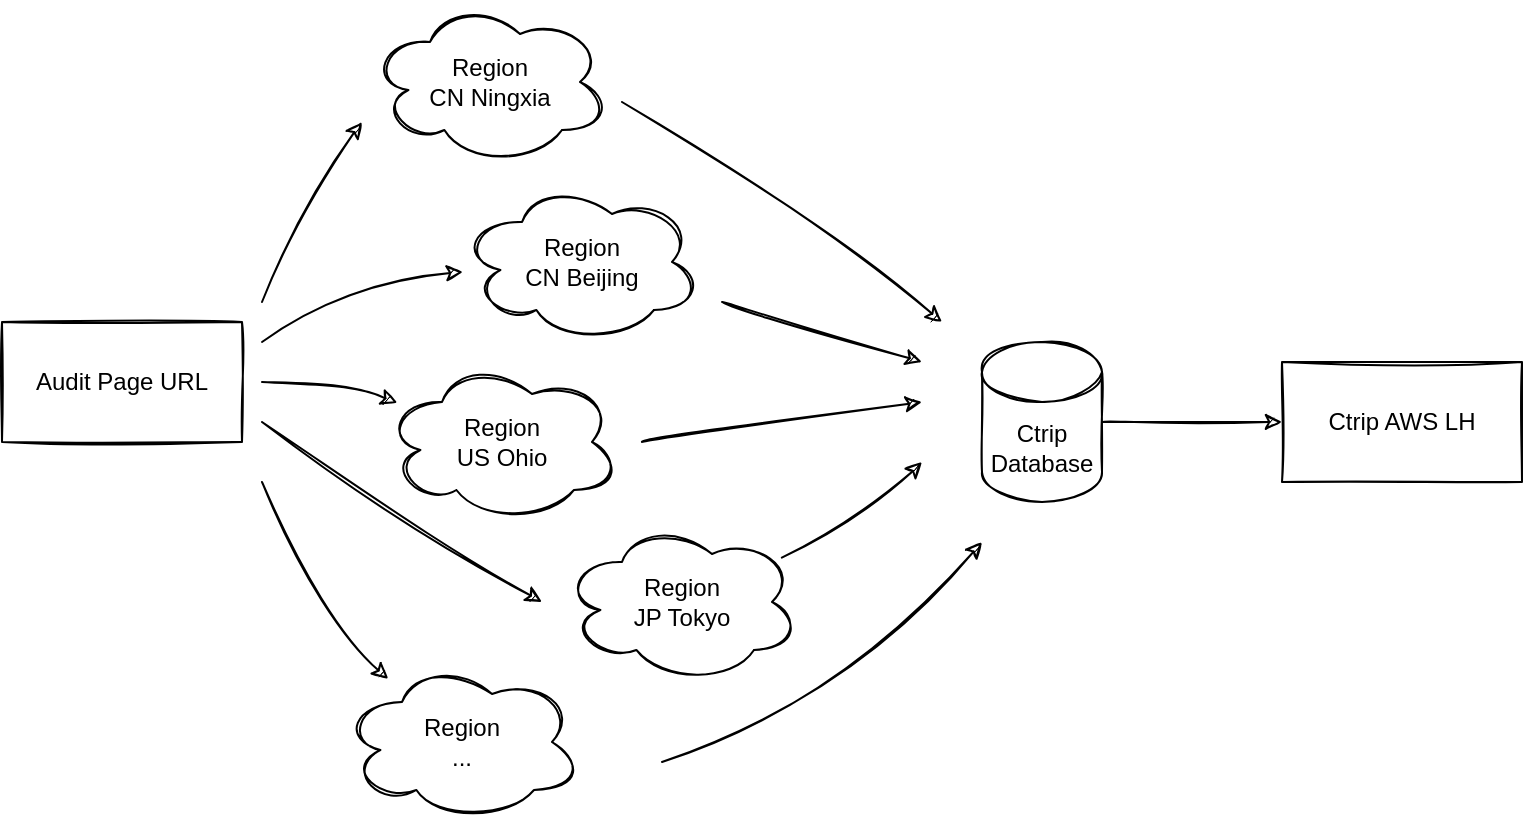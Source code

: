 <mxfile version="20.1.4" type="github">
  <diagram id="ITUva-anC8PVLw7BI0jS" name="第 1 页">
    <mxGraphModel dx="1018" dy="632" grid="1" gridSize="10" guides="1" tooltips="1" connect="1" arrows="1" fold="1" page="1" pageScale="1" pageWidth="827" pageHeight="1169" math="0" shadow="0">
      <root>
        <mxCell id="0" />
        <mxCell id="1" parent="0" />
        <mxCell id="f1BhYvtUlIW0ZYeiiDTI-1" value="Audit Page URL" style="rounded=0;whiteSpace=wrap;html=1;sketch=1;" vertex="1" parent="1">
          <mxGeometry x="110" y="280" width="120" height="60" as="geometry" />
        </mxCell>
        <mxCell id="f1BhYvtUlIW0ZYeiiDTI-2" value="Region&lt;br&gt;CN Ningxia" style="ellipse;shape=cloud;whiteSpace=wrap;html=1;sketch=1;" vertex="1" parent="1">
          <mxGeometry x="294" y="120" width="120" height="80" as="geometry" />
        </mxCell>
        <mxCell id="f1BhYvtUlIW0ZYeiiDTI-3" value="Region&lt;br&gt;CN Beijing" style="ellipse;shape=cloud;whiteSpace=wrap;html=1;sketch=1;" vertex="1" parent="1">
          <mxGeometry x="340" y="210" width="120" height="80" as="geometry" />
        </mxCell>
        <mxCell id="f1BhYvtUlIW0ZYeiiDTI-4" value="Region&lt;br&gt;US Ohio" style="ellipse;shape=cloud;whiteSpace=wrap;html=1;sketch=1;" vertex="1" parent="1">
          <mxGeometry x="300" y="300" width="120" height="80" as="geometry" />
        </mxCell>
        <mxCell id="f1BhYvtUlIW0ZYeiiDTI-5" value="Region&lt;br&gt;JP Tokyo" style="ellipse;shape=cloud;whiteSpace=wrap;html=1;sketch=1;" vertex="1" parent="1">
          <mxGeometry x="390" y="380" width="120" height="80" as="geometry" />
        </mxCell>
        <mxCell id="f1BhYvtUlIW0ZYeiiDTI-6" value="Region&lt;br&gt;..." style="ellipse;shape=cloud;whiteSpace=wrap;html=1;sketch=1;" vertex="1" parent="1">
          <mxGeometry x="280" y="450" width="120" height="80" as="geometry" />
        </mxCell>
        <mxCell id="f1BhYvtUlIW0ZYeiiDTI-7" value="Ctrip&lt;br&gt;Database" style="shape=cylinder3;whiteSpace=wrap;html=1;boundedLbl=1;backgroundOutline=1;size=15;sketch=1;" vertex="1" parent="1">
          <mxGeometry x="600" y="290" width="60" height="80" as="geometry" />
        </mxCell>
        <mxCell id="f1BhYvtUlIW0ZYeiiDTI-8" value="Ctrip AWS LH" style="rounded=0;whiteSpace=wrap;html=1;sketch=1;" vertex="1" parent="1">
          <mxGeometry x="750" y="300" width="120" height="60" as="geometry" />
        </mxCell>
        <mxCell id="f1BhYvtUlIW0ZYeiiDTI-10" value="" style="endArrow=classic;html=1;sketch=1;curved=1;" edge="1" parent="1">
          <mxGeometry width="50" height="50" relative="1" as="geometry">
            <mxPoint x="240" y="270" as="sourcePoint" />
            <mxPoint x="290" y="180" as="targetPoint" />
            <Array as="points">
              <mxPoint x="260" y="220" />
            </Array>
          </mxGeometry>
        </mxCell>
        <mxCell id="f1BhYvtUlIW0ZYeiiDTI-11" value="" style="endArrow=classic;html=1;sketch=1;curved=1;" edge="1" parent="1" target="f1BhYvtUlIW0ZYeiiDTI-3">
          <mxGeometry width="50" height="50" relative="1" as="geometry">
            <mxPoint x="240" y="290" as="sourcePoint" />
            <mxPoint x="300" y="190" as="targetPoint" />
            <Array as="points">
              <mxPoint x="280" y="260" />
            </Array>
          </mxGeometry>
        </mxCell>
        <mxCell id="f1BhYvtUlIW0ZYeiiDTI-13" value="" style="endArrow=classic;html=1;sketch=1;curved=1;" edge="1" parent="1" target="f1BhYvtUlIW0ZYeiiDTI-4">
          <mxGeometry width="50" height="50" relative="1" as="geometry">
            <mxPoint x="240" y="310" as="sourcePoint" />
            <mxPoint x="350.463" y="264.961" as="targetPoint" />
            <Array as="points">
              <mxPoint x="280" y="310" />
            </Array>
          </mxGeometry>
        </mxCell>
        <mxCell id="f1BhYvtUlIW0ZYeiiDTI-14" value="" style="endArrow=classic;html=1;sketch=1;curved=1;" edge="1" parent="1">
          <mxGeometry width="50" height="50" relative="1" as="geometry">
            <mxPoint x="240" y="330" as="sourcePoint" />
            <mxPoint x="380" y="420" as="targetPoint" />
            <Array as="points">
              <mxPoint x="310" y="380" />
            </Array>
          </mxGeometry>
        </mxCell>
        <mxCell id="f1BhYvtUlIW0ZYeiiDTI-15" value="" style="endArrow=classic;html=1;sketch=1;curved=1;" edge="1" parent="1" target="f1BhYvtUlIW0ZYeiiDTI-6">
          <mxGeometry width="50" height="50" relative="1" as="geometry">
            <mxPoint x="240" y="360" as="sourcePoint" />
            <mxPoint x="390" y="430" as="targetPoint" />
            <Array as="points">
              <mxPoint x="270" y="430" />
            </Array>
          </mxGeometry>
        </mxCell>
        <mxCell id="f1BhYvtUlIW0ZYeiiDTI-16" value="" style="endArrow=classic;html=1;sketch=1;curved=1;" edge="1" parent="1">
          <mxGeometry width="50" height="50" relative="1" as="geometry">
            <mxPoint x="420" y="170" as="sourcePoint" />
            <mxPoint x="580" y="280" as="targetPoint" />
            <Array as="points">
              <mxPoint x="520" y="230" />
            </Array>
          </mxGeometry>
        </mxCell>
        <mxCell id="f1BhYvtUlIW0ZYeiiDTI-18" value="" style="endArrow=classic;html=1;sketch=1;curved=1;" edge="1" parent="1">
          <mxGeometry width="50" height="50" relative="1" as="geometry">
            <mxPoint x="470" y="270" as="sourcePoint" />
            <mxPoint x="570" y="300" as="targetPoint" />
            <Array as="points" />
          </mxGeometry>
        </mxCell>
        <mxCell id="f1BhYvtUlIW0ZYeiiDTI-19" value="" style="endArrow=classic;html=1;sketch=1;curved=1;" edge="1" parent="1">
          <mxGeometry width="50" height="50" relative="1" as="geometry">
            <mxPoint x="430" y="340" as="sourcePoint" />
            <mxPoint x="570" y="320" as="targetPoint" />
            <Array as="points" />
          </mxGeometry>
        </mxCell>
        <mxCell id="f1BhYvtUlIW0ZYeiiDTI-20" value="" style="endArrow=classic;html=1;sketch=1;curved=1;" edge="1" parent="1" source="f1BhYvtUlIW0ZYeiiDTI-5">
          <mxGeometry width="50" height="50" relative="1" as="geometry">
            <mxPoint x="480" y="370" as="sourcePoint" />
            <mxPoint x="570" y="350" as="targetPoint" />
            <Array as="points">
              <mxPoint x="540" y="380" />
            </Array>
          </mxGeometry>
        </mxCell>
        <mxCell id="f1BhYvtUlIW0ZYeiiDTI-21" value="" style="endArrow=classic;html=1;sketch=1;curved=1;" edge="1" parent="1">
          <mxGeometry width="50" height="50" relative="1" as="geometry">
            <mxPoint x="440" y="500" as="sourcePoint" />
            <mxPoint x="600" y="390" as="targetPoint" />
            <Array as="points">
              <mxPoint x="530" y="470" />
            </Array>
          </mxGeometry>
        </mxCell>
        <mxCell id="f1BhYvtUlIW0ZYeiiDTI-22" value="" style="endArrow=classic;html=1;sketch=1;curved=1;entryX=0;entryY=0.5;entryDx=0;entryDy=0;exitX=1;exitY=0.5;exitDx=0;exitDy=0;exitPerimeter=0;" edge="1" parent="1" source="f1BhYvtUlIW0ZYeiiDTI-7" target="f1BhYvtUlIW0ZYeiiDTI-8">
          <mxGeometry width="50" height="50" relative="1" as="geometry">
            <mxPoint x="670" y="340" as="sourcePoint" />
            <mxPoint x="590" y="290" as="targetPoint" />
            <Array as="points" />
          </mxGeometry>
        </mxCell>
      </root>
    </mxGraphModel>
  </diagram>
</mxfile>
